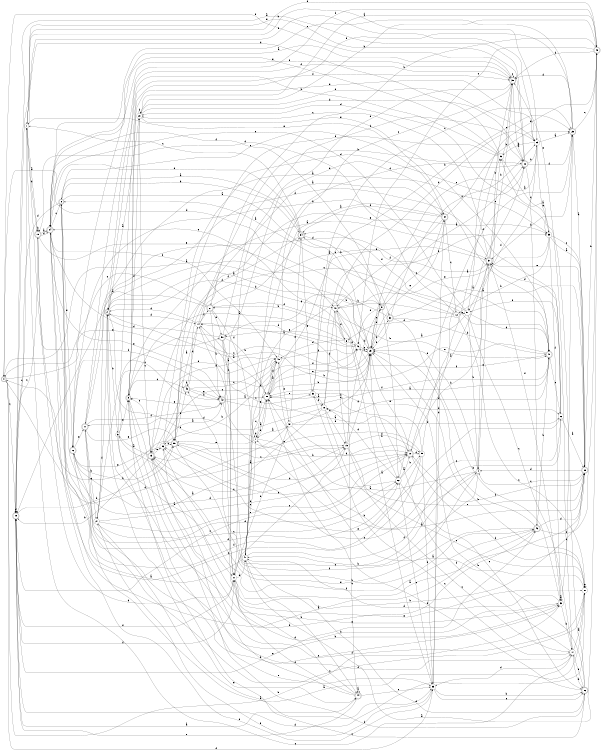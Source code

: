 digraph n50_4 {
__start0 [label="" shape="none"];

rankdir=LR;
size="8,5";

s0 [style="rounded,filled", color="black", fillcolor="white" shape="doublecircle", label="0"];
s1 [style="filled", color="black", fillcolor="white" shape="circle", label="1"];
s2 [style="rounded,filled", color="black", fillcolor="white" shape="doublecircle", label="2"];
s3 [style="rounded,filled", color="black", fillcolor="white" shape="doublecircle", label="3"];
s4 [style="filled", color="black", fillcolor="white" shape="circle", label="4"];
s5 [style="filled", color="black", fillcolor="white" shape="circle", label="5"];
s6 [style="filled", color="black", fillcolor="white" shape="circle", label="6"];
s7 [style="filled", color="black", fillcolor="white" shape="circle", label="7"];
s8 [style="rounded,filled", color="black", fillcolor="white" shape="doublecircle", label="8"];
s9 [style="rounded,filled", color="black", fillcolor="white" shape="doublecircle", label="9"];
s10 [style="rounded,filled", color="black", fillcolor="white" shape="doublecircle", label="10"];
s11 [style="rounded,filled", color="black", fillcolor="white" shape="doublecircle", label="11"];
s12 [style="filled", color="black", fillcolor="white" shape="circle", label="12"];
s13 [style="rounded,filled", color="black", fillcolor="white" shape="doublecircle", label="13"];
s14 [style="filled", color="black", fillcolor="white" shape="circle", label="14"];
s15 [style="rounded,filled", color="black", fillcolor="white" shape="doublecircle", label="15"];
s16 [style="rounded,filled", color="black", fillcolor="white" shape="doublecircle", label="16"];
s17 [style="filled", color="black", fillcolor="white" shape="circle", label="17"];
s18 [style="filled", color="black", fillcolor="white" shape="circle", label="18"];
s19 [style="filled", color="black", fillcolor="white" shape="circle", label="19"];
s20 [style="filled", color="black", fillcolor="white" shape="circle", label="20"];
s21 [style="filled", color="black", fillcolor="white" shape="circle", label="21"];
s22 [style="rounded,filled", color="black", fillcolor="white" shape="doublecircle", label="22"];
s23 [style="filled", color="black", fillcolor="white" shape="circle", label="23"];
s24 [style="rounded,filled", color="black", fillcolor="white" shape="doublecircle", label="24"];
s25 [style="rounded,filled", color="black", fillcolor="white" shape="doublecircle", label="25"];
s26 [style="filled", color="black", fillcolor="white" shape="circle", label="26"];
s27 [style="filled", color="black", fillcolor="white" shape="circle", label="27"];
s28 [style="rounded,filled", color="black", fillcolor="white" shape="doublecircle", label="28"];
s29 [style="rounded,filled", color="black", fillcolor="white" shape="doublecircle", label="29"];
s30 [style="rounded,filled", color="black", fillcolor="white" shape="doublecircle", label="30"];
s31 [style="filled", color="black", fillcolor="white" shape="circle", label="31"];
s32 [style="filled", color="black", fillcolor="white" shape="circle", label="32"];
s33 [style="filled", color="black", fillcolor="white" shape="circle", label="33"];
s34 [style="rounded,filled", color="black", fillcolor="white" shape="doublecircle", label="34"];
s35 [style="filled", color="black", fillcolor="white" shape="circle", label="35"];
s36 [style="rounded,filled", color="black", fillcolor="white" shape="doublecircle", label="36"];
s37 [style="rounded,filled", color="black", fillcolor="white" shape="doublecircle", label="37"];
s38 [style="rounded,filled", color="black", fillcolor="white" shape="doublecircle", label="38"];
s39 [style="rounded,filled", color="black", fillcolor="white" shape="doublecircle", label="39"];
s40 [style="filled", color="black", fillcolor="white" shape="circle", label="40"];
s41 [style="rounded,filled", color="black", fillcolor="white" shape="doublecircle", label="41"];
s42 [style="rounded,filled", color="black", fillcolor="white" shape="doublecircle", label="42"];
s43 [style="rounded,filled", color="black", fillcolor="white" shape="doublecircle", label="43"];
s44 [style="rounded,filled", color="black", fillcolor="white" shape="doublecircle", label="44"];
s45 [style="rounded,filled", color="black", fillcolor="white" shape="doublecircle", label="45"];
s46 [style="filled", color="black", fillcolor="white" shape="circle", label="46"];
s47 [style="filled", color="black", fillcolor="white" shape="circle", label="47"];
s48 [style="filled", color="black", fillcolor="white" shape="circle", label="48"];
s49 [style="rounded,filled", color="black", fillcolor="white" shape="doublecircle", label="49"];
s50 [style="rounded,filled", color="black", fillcolor="white" shape="doublecircle", label="50"];
s51 [style="filled", color="black", fillcolor="white" shape="circle", label="51"];
s52 [style="filled", color="black", fillcolor="white" shape="circle", label="52"];
s53 [style="filled", color="black", fillcolor="white" shape="circle", label="53"];
s54 [style="rounded,filled", color="black", fillcolor="white" shape="doublecircle", label="54"];
s55 [style="filled", color="black", fillcolor="white" shape="circle", label="55"];
s56 [style="filled", color="black", fillcolor="white" shape="circle", label="56"];
s57 [style="filled", color="black", fillcolor="white" shape="circle", label="57"];
s58 [style="rounded,filled", color="black", fillcolor="white" shape="doublecircle", label="58"];
s59 [style="rounded,filled", color="black", fillcolor="white" shape="doublecircle", label="59"];
s60 [style="filled", color="black", fillcolor="white" shape="circle", label="60"];
s61 [style="rounded,filled", color="black", fillcolor="white" shape="doublecircle", label="61"];
s0 -> s29 [label="a"];
s0 -> s52 [label="b"];
s0 -> s28 [label="c"];
s0 -> s57 [label="d"];
s0 -> s50 [label="e"];
s0 -> s33 [label="f"];
s1 -> s15 [label="a"];
s1 -> s23 [label="b"];
s1 -> s17 [label="c"];
s1 -> s15 [label="d"];
s1 -> s49 [label="e"];
s1 -> s23 [label="f"];
s2 -> s20 [label="a"];
s2 -> s5 [label="b"];
s2 -> s41 [label="c"];
s2 -> s14 [label="d"];
s2 -> s44 [label="e"];
s2 -> s40 [label="f"];
s3 -> s37 [label="a"];
s3 -> s52 [label="b"];
s3 -> s45 [label="c"];
s3 -> s23 [label="d"];
s3 -> s33 [label="e"];
s3 -> s20 [label="f"];
s4 -> s58 [label="a"];
s4 -> s47 [label="b"];
s4 -> s14 [label="c"];
s4 -> s29 [label="d"];
s4 -> s37 [label="e"];
s4 -> s45 [label="f"];
s5 -> s21 [label="a"];
s5 -> s52 [label="b"];
s5 -> s19 [label="c"];
s5 -> s48 [label="d"];
s5 -> s3 [label="e"];
s5 -> s39 [label="f"];
s6 -> s3 [label="a"];
s6 -> s61 [label="b"];
s6 -> s44 [label="c"];
s6 -> s48 [label="d"];
s6 -> s24 [label="e"];
s6 -> s46 [label="f"];
s7 -> s58 [label="a"];
s7 -> s4 [label="b"];
s7 -> s2 [label="c"];
s7 -> s7 [label="d"];
s7 -> s59 [label="e"];
s7 -> s58 [label="f"];
s8 -> s30 [label="a"];
s8 -> s34 [label="b"];
s8 -> s54 [label="c"];
s8 -> s28 [label="d"];
s8 -> s16 [label="e"];
s8 -> s60 [label="f"];
s9 -> s22 [label="a"];
s9 -> s60 [label="b"];
s9 -> s54 [label="c"];
s9 -> s29 [label="d"];
s9 -> s46 [label="e"];
s9 -> s24 [label="f"];
s10 -> s58 [label="a"];
s10 -> s37 [label="b"];
s10 -> s28 [label="c"];
s10 -> s55 [label="d"];
s10 -> s29 [label="e"];
s10 -> s31 [label="f"];
s11 -> s35 [label="a"];
s11 -> s27 [label="b"];
s11 -> s52 [label="c"];
s11 -> s41 [label="d"];
s11 -> s59 [label="e"];
s11 -> s42 [label="f"];
s12 -> s8 [label="a"];
s12 -> s47 [label="b"];
s12 -> s31 [label="c"];
s12 -> s15 [label="d"];
s12 -> s51 [label="e"];
s12 -> s6 [label="f"];
s13 -> s5 [label="a"];
s13 -> s28 [label="b"];
s13 -> s3 [label="c"];
s13 -> s29 [label="d"];
s13 -> s56 [label="e"];
s13 -> s17 [label="f"];
s14 -> s59 [label="a"];
s14 -> s22 [label="b"];
s14 -> s32 [label="c"];
s14 -> s2 [label="d"];
s14 -> s35 [label="e"];
s14 -> s61 [label="f"];
s15 -> s24 [label="a"];
s15 -> s15 [label="b"];
s15 -> s28 [label="c"];
s15 -> s24 [label="d"];
s15 -> s40 [label="e"];
s15 -> s42 [label="f"];
s16 -> s31 [label="a"];
s16 -> s59 [label="b"];
s16 -> s60 [label="c"];
s16 -> s19 [label="d"];
s16 -> s11 [label="e"];
s16 -> s39 [label="f"];
s17 -> s31 [label="a"];
s17 -> s36 [label="b"];
s17 -> s32 [label="c"];
s17 -> s33 [label="d"];
s17 -> s39 [label="e"];
s17 -> s40 [label="f"];
s18 -> s8 [label="a"];
s18 -> s35 [label="b"];
s18 -> s31 [label="c"];
s18 -> s11 [label="d"];
s18 -> s19 [label="e"];
s18 -> s40 [label="f"];
s19 -> s13 [label="a"];
s19 -> s9 [label="b"];
s19 -> s17 [label="c"];
s19 -> s29 [label="d"];
s19 -> s38 [label="e"];
s19 -> s55 [label="f"];
s20 -> s49 [label="a"];
s20 -> s49 [label="b"];
s20 -> s13 [label="c"];
s20 -> s22 [label="d"];
s20 -> s41 [label="e"];
s20 -> s20 [label="f"];
s21 -> s38 [label="a"];
s21 -> s38 [label="b"];
s21 -> s19 [label="c"];
s21 -> s1 [label="d"];
s21 -> s47 [label="e"];
s21 -> s28 [label="f"];
s22 -> s28 [label="a"];
s22 -> s23 [label="b"];
s22 -> s43 [label="c"];
s22 -> s7 [label="d"];
s22 -> s28 [label="e"];
s22 -> s25 [label="f"];
s23 -> s25 [label="a"];
s23 -> s53 [label="b"];
s23 -> s29 [label="c"];
s23 -> s20 [label="d"];
s23 -> s35 [label="e"];
s23 -> s51 [label="f"];
s24 -> s39 [label="a"];
s24 -> s43 [label="b"];
s24 -> s8 [label="c"];
s24 -> s33 [label="d"];
s24 -> s42 [label="e"];
s24 -> s48 [label="f"];
s25 -> s38 [label="a"];
s25 -> s37 [label="b"];
s25 -> s49 [label="c"];
s25 -> s39 [label="d"];
s25 -> s24 [label="e"];
s25 -> s3 [label="f"];
s26 -> s38 [label="a"];
s26 -> s16 [label="b"];
s26 -> s59 [label="c"];
s26 -> s37 [label="d"];
s26 -> s56 [label="e"];
s26 -> s51 [label="f"];
s27 -> s33 [label="a"];
s27 -> s10 [label="b"];
s27 -> s29 [label="c"];
s27 -> s60 [label="d"];
s27 -> s10 [label="e"];
s27 -> s2 [label="f"];
s28 -> s44 [label="a"];
s28 -> s59 [label="b"];
s28 -> s1 [label="c"];
s28 -> s28 [label="d"];
s28 -> s43 [label="e"];
s28 -> s21 [label="f"];
s29 -> s14 [label="a"];
s29 -> s60 [label="b"];
s29 -> s34 [label="c"];
s29 -> s0 [label="d"];
s29 -> s9 [label="e"];
s29 -> s30 [label="f"];
s30 -> s38 [label="a"];
s30 -> s41 [label="b"];
s30 -> s23 [label="c"];
s30 -> s50 [label="d"];
s30 -> s52 [label="e"];
s30 -> s29 [label="f"];
s31 -> s48 [label="a"];
s31 -> s29 [label="b"];
s31 -> s11 [label="c"];
s31 -> s28 [label="d"];
s31 -> s31 [label="e"];
s31 -> s3 [label="f"];
s32 -> s18 [label="a"];
s32 -> s25 [label="b"];
s32 -> s25 [label="c"];
s32 -> s26 [label="d"];
s32 -> s58 [label="e"];
s32 -> s18 [label="f"];
s33 -> s53 [label="a"];
s33 -> s36 [label="b"];
s33 -> s60 [label="c"];
s33 -> s54 [label="d"];
s33 -> s36 [label="e"];
s33 -> s27 [label="f"];
s34 -> s8 [label="a"];
s34 -> s9 [label="b"];
s34 -> s1 [label="c"];
s34 -> s24 [label="d"];
s34 -> s32 [label="e"];
s34 -> s13 [label="f"];
s35 -> s38 [label="a"];
s35 -> s12 [label="b"];
s35 -> s38 [label="c"];
s35 -> s20 [label="d"];
s35 -> s40 [label="e"];
s35 -> s52 [label="f"];
s36 -> s53 [label="a"];
s36 -> s29 [label="b"];
s36 -> s3 [label="c"];
s36 -> s58 [label="d"];
s36 -> s17 [label="e"];
s36 -> s13 [label="f"];
s37 -> s10 [label="a"];
s37 -> s39 [label="b"];
s37 -> s20 [label="c"];
s37 -> s2 [label="d"];
s37 -> s53 [label="e"];
s37 -> s58 [label="f"];
s38 -> s7 [label="a"];
s38 -> s49 [label="b"];
s38 -> s4 [label="c"];
s38 -> s4 [label="d"];
s38 -> s37 [label="e"];
s38 -> s10 [label="f"];
s39 -> s22 [label="a"];
s39 -> s4 [label="b"];
s39 -> s39 [label="c"];
s39 -> s21 [label="d"];
s39 -> s0 [label="e"];
s39 -> s27 [label="f"];
s40 -> s33 [label="a"];
s40 -> s9 [label="b"];
s40 -> s19 [label="c"];
s40 -> s23 [label="d"];
s40 -> s41 [label="e"];
s40 -> s6 [label="f"];
s41 -> s58 [label="a"];
s41 -> s2 [label="b"];
s41 -> s26 [label="c"];
s41 -> s18 [label="d"];
s41 -> s1 [label="e"];
s41 -> s46 [label="f"];
s42 -> s58 [label="a"];
s42 -> s10 [label="b"];
s42 -> s16 [label="c"];
s42 -> s54 [label="d"];
s42 -> s3 [label="e"];
s42 -> s41 [label="f"];
s43 -> s2 [label="a"];
s43 -> s41 [label="b"];
s43 -> s29 [label="c"];
s43 -> s38 [label="d"];
s43 -> s13 [label="e"];
s43 -> s49 [label="f"];
s44 -> s44 [label="a"];
s44 -> s56 [label="b"];
s44 -> s33 [label="c"];
s44 -> s21 [label="d"];
s44 -> s28 [label="e"];
s44 -> s21 [label="f"];
s45 -> s54 [label="a"];
s45 -> s42 [label="b"];
s45 -> s48 [label="c"];
s45 -> s14 [label="d"];
s45 -> s42 [label="e"];
s45 -> s45 [label="f"];
s46 -> s2 [label="a"];
s46 -> s29 [label="b"];
s46 -> s29 [label="c"];
s46 -> s14 [label="d"];
s46 -> s50 [label="e"];
s46 -> s61 [label="f"];
s47 -> s8 [label="a"];
s47 -> s44 [label="b"];
s47 -> s7 [label="c"];
s47 -> s36 [label="d"];
s47 -> s48 [label="e"];
s47 -> s26 [label="f"];
s48 -> s58 [label="a"];
s48 -> s56 [label="b"];
s48 -> s39 [label="c"];
s48 -> s13 [label="d"];
s48 -> s57 [label="e"];
s48 -> s46 [label="f"];
s49 -> s47 [label="a"];
s49 -> s61 [label="b"];
s49 -> s46 [label="c"];
s49 -> s39 [label="d"];
s49 -> s51 [label="e"];
s49 -> s11 [label="f"];
s50 -> s21 [label="a"];
s50 -> s58 [label="b"];
s50 -> s21 [label="c"];
s50 -> s24 [label="d"];
s50 -> s31 [label="e"];
s50 -> s22 [label="f"];
s51 -> s29 [label="a"];
s51 -> s4 [label="b"];
s51 -> s17 [label="c"];
s51 -> s41 [label="d"];
s51 -> s24 [label="e"];
s51 -> s34 [label="f"];
s52 -> s52 [label="a"];
s52 -> s17 [label="b"];
s52 -> s25 [label="c"];
s52 -> s47 [label="d"];
s52 -> s13 [label="e"];
s52 -> s37 [label="f"];
s53 -> s35 [label="a"];
s53 -> s2 [label="b"];
s53 -> s39 [label="c"];
s53 -> s1 [label="d"];
s53 -> s24 [label="e"];
s53 -> s59 [label="f"];
s54 -> s47 [label="a"];
s54 -> s25 [label="b"];
s54 -> s12 [label="c"];
s54 -> s34 [label="d"];
s54 -> s29 [label="e"];
s54 -> s40 [label="f"];
s55 -> s22 [label="a"];
s55 -> s58 [label="b"];
s55 -> s15 [label="c"];
s55 -> s33 [label="d"];
s55 -> s13 [label="e"];
s55 -> s24 [label="f"];
s56 -> s42 [label="a"];
s56 -> s59 [label="b"];
s56 -> s48 [label="c"];
s56 -> s22 [label="d"];
s56 -> s16 [label="e"];
s56 -> s43 [label="f"];
s57 -> s7 [label="a"];
s57 -> s21 [label="b"];
s57 -> s29 [label="c"];
s57 -> s10 [label="d"];
s57 -> s34 [label="e"];
s57 -> s26 [label="f"];
s58 -> s14 [label="a"];
s58 -> s29 [label="b"];
s58 -> s47 [label="c"];
s58 -> s48 [label="d"];
s58 -> s46 [label="e"];
s58 -> s46 [label="f"];
s59 -> s37 [label="a"];
s59 -> s43 [label="b"];
s59 -> s19 [label="c"];
s59 -> s10 [label="d"];
s59 -> s0 [label="e"];
s59 -> s45 [label="f"];
s60 -> s10 [label="a"];
s60 -> s55 [label="b"];
s60 -> s36 [label="c"];
s60 -> s18 [label="d"];
s60 -> s56 [label="e"];
s60 -> s25 [label="f"];
s61 -> s28 [label="a"];
s61 -> s42 [label="b"];
s61 -> s0 [label="c"];
s61 -> s34 [label="d"];
s61 -> s50 [label="e"];
s61 -> s7 [label="f"];

}